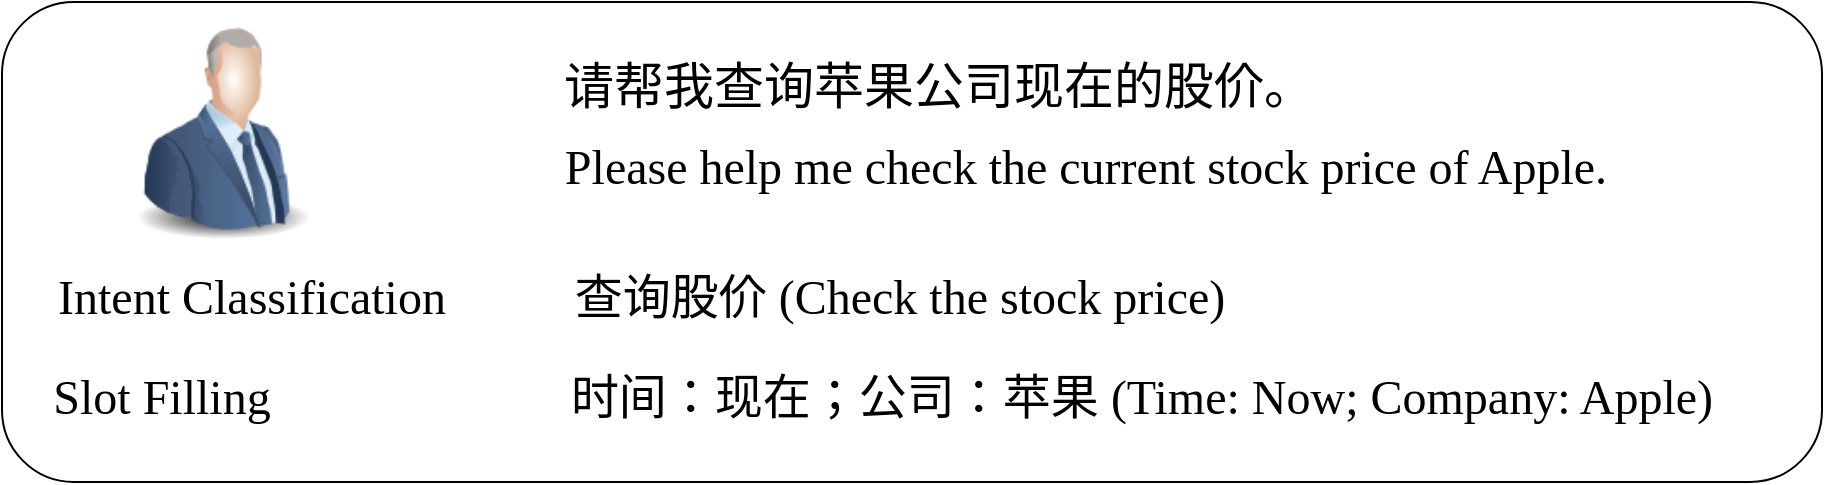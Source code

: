 <mxfile version="24.7.5">
  <diagram name="第 1 页" id="joYnWlq2aa4wjq3Gv_jH">
    <mxGraphModel dx="1562" dy="833" grid="1" gridSize="10" guides="1" tooltips="1" connect="1" arrows="1" fold="1" page="1" pageScale="1" pageWidth="827" pageHeight="1169" math="0" shadow="0">
      <root>
        <mxCell id="0" />
        <mxCell id="1" parent="0" />
        <mxCell id="JqVwm08oiALtkmtzPvGm-1" value="" style="rounded=1;whiteSpace=wrap;html=1;" parent="1" vertex="1">
          <mxGeometry x="10" y="10" width="910" height="240" as="geometry" />
        </mxCell>
        <mxCell id="JqVwm08oiALtkmtzPvGm-2" value="" style="image;html=1;image=img/lib/clip_art/people/Suit_Man_Blue_128x128.png" parent="1" vertex="1">
          <mxGeometry x="50" y="20" width="140" height="110" as="geometry" />
        </mxCell>
        <mxCell id="JqVwm08oiALtkmtzPvGm-3" value="&lt;font face=&quot;Times New Roman&quot; style=&quot;font-size: 25px;&quot;&gt;请帮我查询苹果公司现在的股价。&lt;/font&gt;" style="text;html=1;align=center;verticalAlign=middle;whiteSpace=wrap;rounded=0;fontSize=30;" parent="1" vertex="1">
          <mxGeometry x="288" y="35" width="381" height="30" as="geometry" />
        </mxCell>
        <mxCell id="JqVwm08oiALtkmtzPvGm-4" value="&lt;font face=&quot;Times New Roman&quot; style=&quot;font-size: 24px;&quot;&gt;查询股价 (Check the stock price)&lt;/font&gt;" style="text;html=1;align=center;verticalAlign=middle;whiteSpace=wrap;rounded=0;fontSize=30;" parent="1" vertex="1">
          <mxGeometry x="238" y="140" width="442" height="30" as="geometry" />
        </mxCell>
        <mxCell id="JqVwm08oiALtkmtzPvGm-5" value="&lt;font style=&quot;font-size: 24px;&quot; face=&quot;Times New Roman&quot;&gt;&lt;font style=&quot;&quot;&gt;时间：现在；公司：苹果&lt;/font&gt;&amp;nbsp;(Time: Now; Company: Apple)&lt;/font&gt;" style="text;html=1;align=center;verticalAlign=middle;whiteSpace=wrap;rounded=0;fontSize=30;" parent="1" vertex="1">
          <mxGeometry x="280" y="190" width="600" height="30" as="geometry" />
        </mxCell>
        <mxCell id="JqVwm08oiALtkmtzPvGm-6" value="&lt;font face=&quot;Times New Roman&quot; style=&quot;font-size: 24px;&quot;&gt;Intent Classification&lt;/font&gt;" style="text;html=1;align=center;verticalAlign=middle;whiteSpace=wrap;rounded=0;fontSize=30;" parent="1" vertex="1">
          <mxGeometry x="20" y="140" width="230" height="30" as="geometry" />
        </mxCell>
        <mxCell id="JqVwm08oiALtkmtzPvGm-7" value="&lt;font face=&quot;Times New Roman&quot; style=&quot;font-size: 24px;&quot;&gt;Slot Filling&lt;/font&gt;" style="text;html=1;align=center;verticalAlign=middle;whiteSpace=wrap;rounded=0;fontSize=30;" parent="1" vertex="1">
          <mxGeometry x="20" y="190" width="140" height="30" as="geometry" />
        </mxCell>
        <mxCell id="LxopeLZ2yvgnRO8JdOnH-2" value="&lt;span style=&quot;text-align: left;&quot;&gt;&lt;font style=&quot;font-size: 24px;&quot; face=&quot;Times New Roman&quot;&gt;Please help me check the current stock price of Apple.&lt;/font&gt;&lt;/span&gt;" style="text;html=1;align=center;verticalAlign=middle;whiteSpace=wrap;rounded=0;fontSize=30;" vertex="1" parent="1">
          <mxGeometry x="260" y="75" width="584" height="30" as="geometry" />
        </mxCell>
      </root>
    </mxGraphModel>
  </diagram>
</mxfile>
